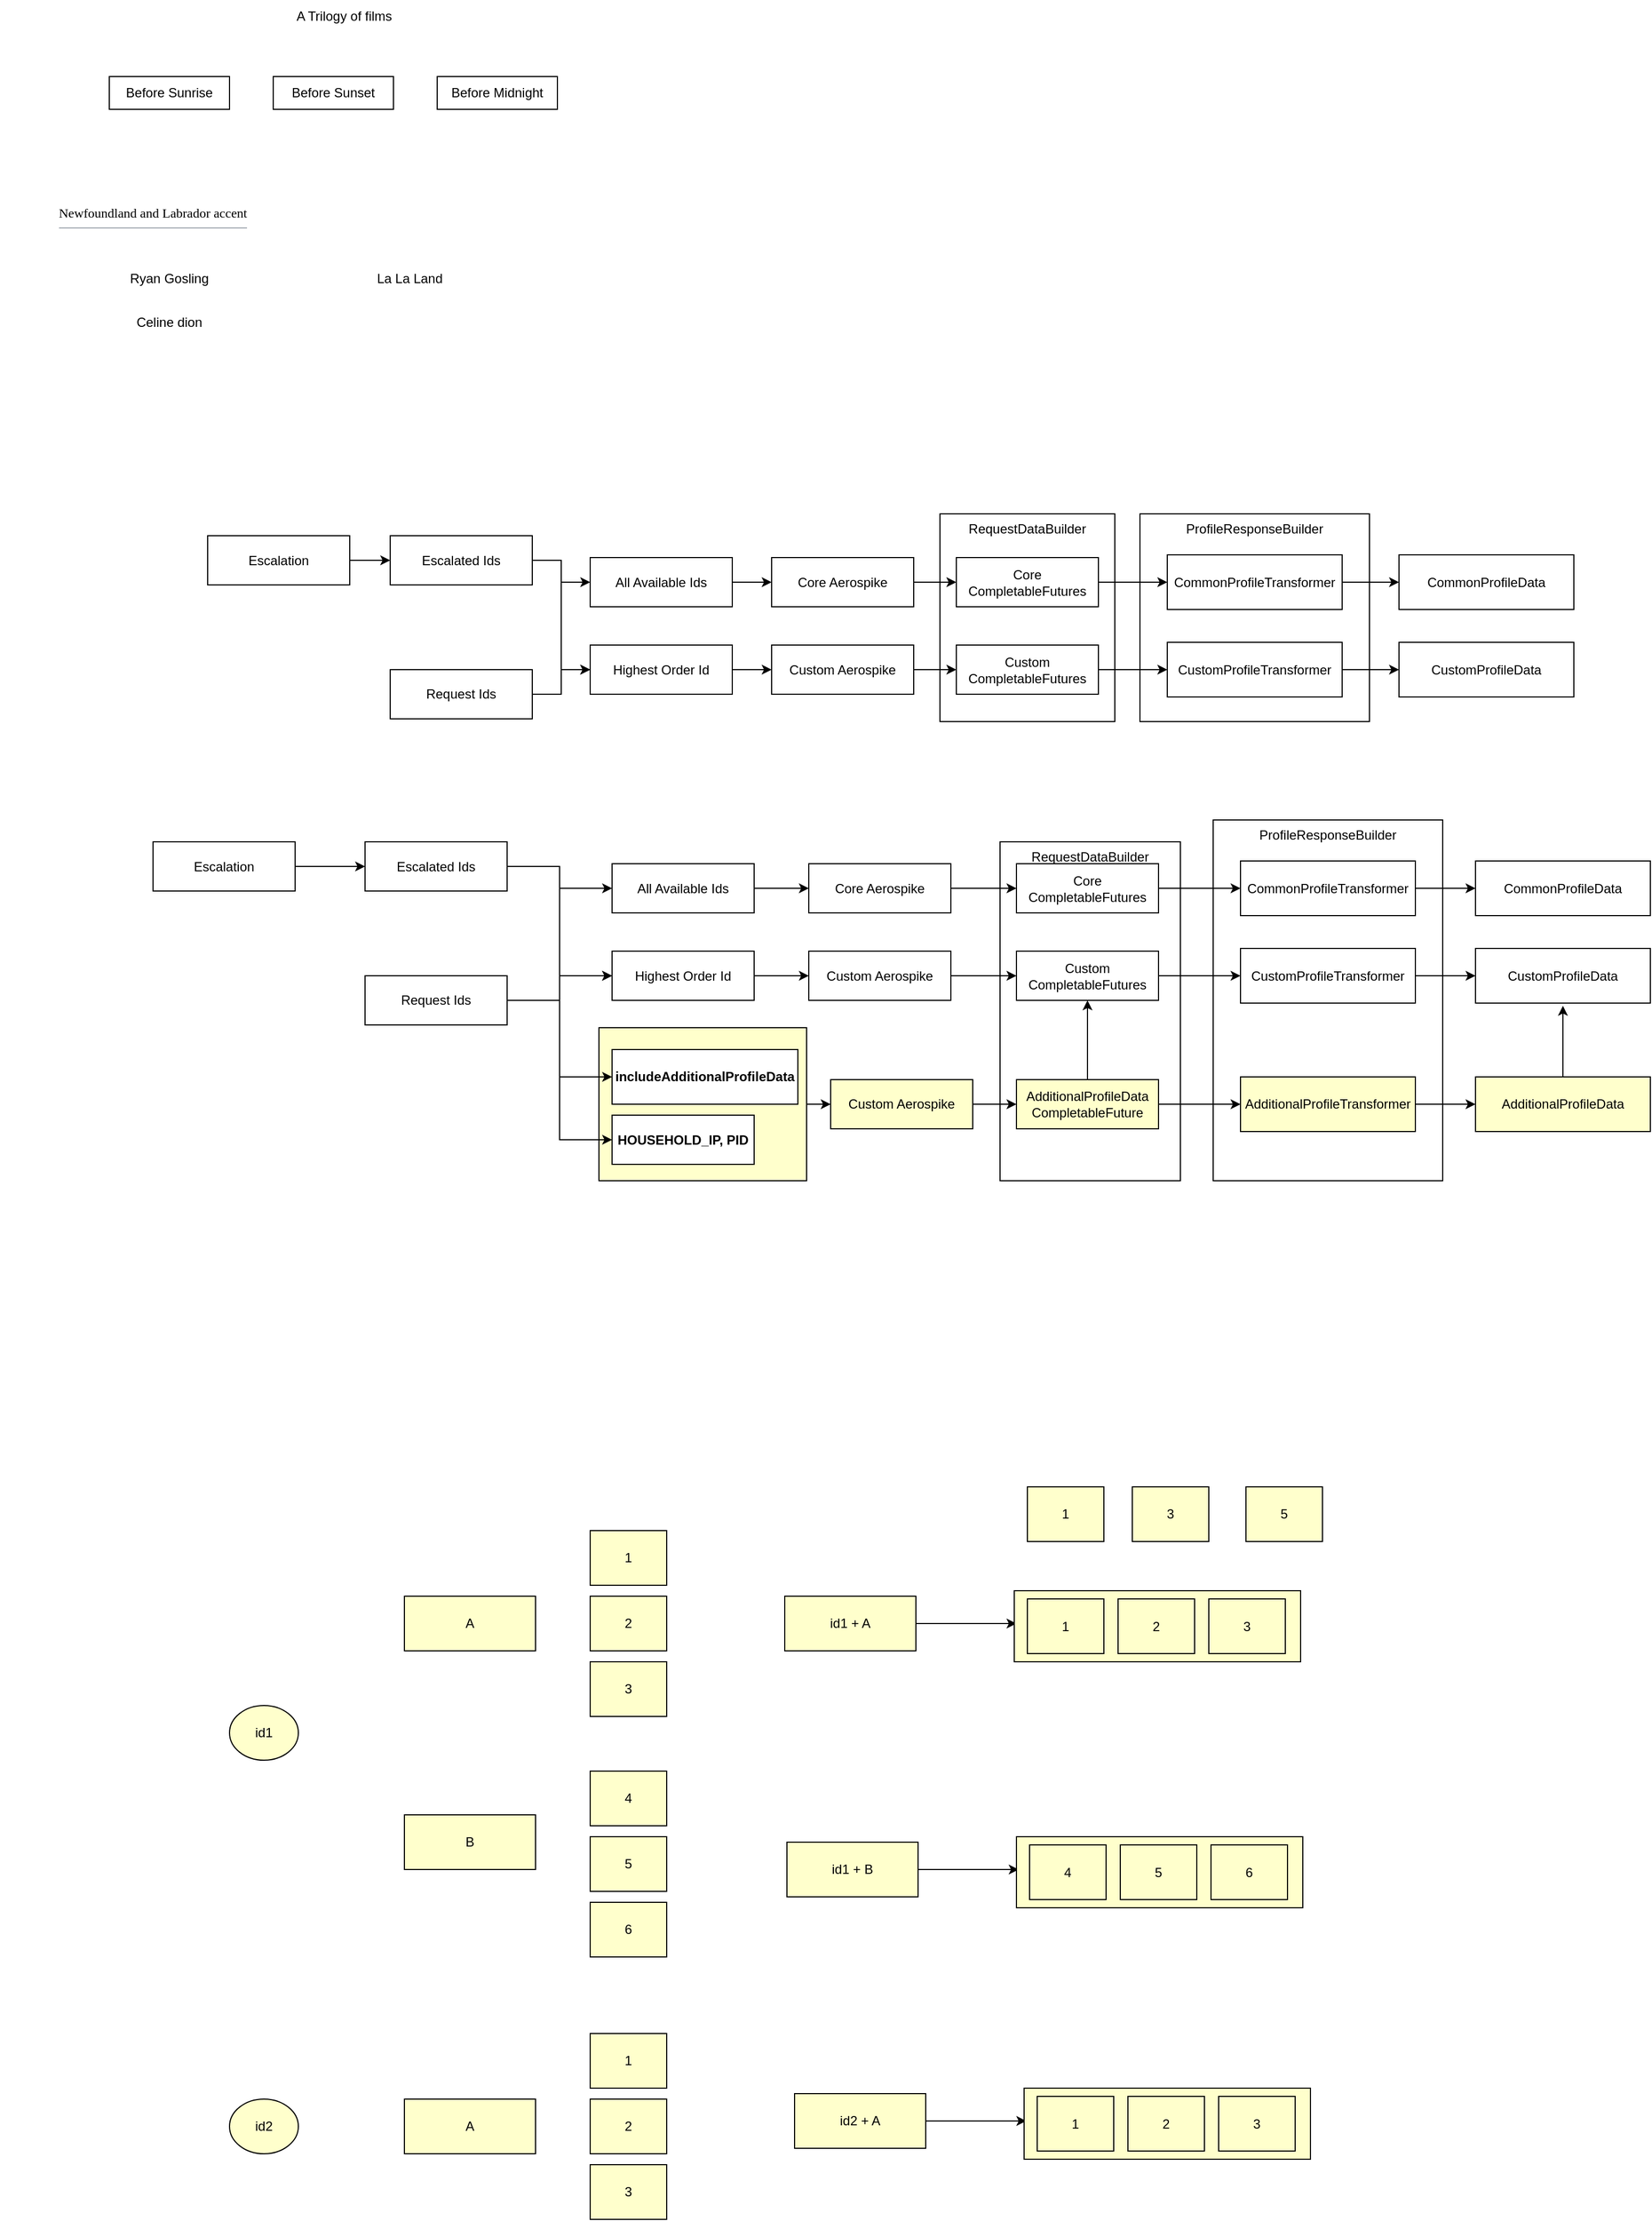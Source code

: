 <mxfile version="20.2.7" type="github">
  <diagram id="B_SzXJe0JUNsXyjz7goi" name="Page-1">
    <mxGraphModel dx="925" dy="489" grid="1" gridSize="10" guides="1" tooltips="1" connect="1" arrows="1" fold="1" page="1" pageScale="1" pageWidth="827" pageHeight="1169" math="0" shadow="0">
      <root>
        <mxCell id="0" />
        <mxCell id="1" parent="0" />
        <mxCell id="b_rr0pJjc8lgBxMN6gYH-127" value="RequestDataBuilder" style="rounded=0;whiteSpace=wrap;html=1;fontSize=12;verticalAlign=top;" vertex="1" parent="1">
          <mxGeometry x="995" y="930" width="165" height="310" as="geometry" />
        </mxCell>
        <mxCell id="b_rr0pJjc8lgBxMN6gYH-126" value="RequestDataBuilder" style="rounded=0;whiteSpace=wrap;html=1;fontSize=12;verticalAlign=top;" vertex="1" parent="1">
          <mxGeometry x="940" y="630" width="160" height="190" as="geometry" />
        </mxCell>
        <mxCell id="b_rr0pJjc8lgBxMN6gYH-71" value="ProfileResponseBuilder" style="rounded=0;whiteSpace=wrap;html=1;fontSize=12;verticalAlign=top;" vertex="1" parent="1">
          <mxGeometry x="1190" y="910" width="210" height="330" as="geometry" />
        </mxCell>
        <mxCell id="b_rr0pJjc8lgBxMN6gYH-60" value="ProfileResponseBuilder" style="rounded=0;whiteSpace=wrap;html=1;fontSize=12;verticalAlign=top;" vertex="1" parent="1">
          <mxGeometry x="1123" y="630" width="210" height="190" as="geometry" />
        </mxCell>
        <mxCell id="b_rr0pJjc8lgBxMN6gYH-129" value="" style="edgeStyle=orthogonalEdgeStyle;rounded=0;orthogonalLoop=1;jettySize=auto;html=1;fontSize=12;fillColor=#FFFFCC;" edge="1" parent="1" source="b_rr0pJjc8lgBxMN6gYH-59" target="b_rr0pJjc8lgBxMN6gYH-50">
          <mxGeometry relative="1" as="geometry" />
        </mxCell>
        <mxCell id="b_rr0pJjc8lgBxMN6gYH-59" value="" style="rounded=0;whiteSpace=wrap;html=1;fontSize=12;fillColor=#FFFFCC;" vertex="1" parent="1">
          <mxGeometry x="628" y="1100" width="190" height="140" as="geometry" />
        </mxCell>
        <mxCell id="b_rr0pJjc8lgBxMN6gYH-1" value="Before Sunrise" style="rounded=0;whiteSpace=wrap;html=1;" vertex="1" parent="1">
          <mxGeometry x="180" y="230" width="110" height="30" as="geometry" />
        </mxCell>
        <mxCell id="b_rr0pJjc8lgBxMN6gYH-2" value="Before Sunset" style="rounded=0;whiteSpace=wrap;html=1;" vertex="1" parent="1">
          <mxGeometry x="330" y="230" width="110" height="30" as="geometry" />
        </mxCell>
        <mxCell id="b_rr0pJjc8lgBxMN6gYH-3" value="Before Midnight" style="rounded=0;whiteSpace=wrap;html=1;" vertex="1" parent="1">
          <mxGeometry x="480" y="230" width="110" height="30" as="geometry" />
        </mxCell>
        <mxCell id="b_rr0pJjc8lgBxMN6gYH-4" value="A Trilogy of films" style="text;html=1;strokeColor=none;fillColor=none;align=center;verticalAlign=middle;whiteSpace=wrap;rounded=0;" vertex="1" parent="1">
          <mxGeometry x="320" y="160" width="150" height="30" as="geometry" />
        </mxCell>
        <mxCell id="b_rr0pJjc8lgBxMN6gYH-5" value="Ryan Gosling" style="text;html=1;strokeColor=none;fillColor=none;align=center;verticalAlign=middle;whiteSpace=wrap;rounded=0;" vertex="1" parent="1">
          <mxGeometry x="160" y="400" width="150" height="30" as="geometry" />
        </mxCell>
        <mxCell id="b_rr0pJjc8lgBxMN6gYH-6" value="La La Land" style="text;html=1;strokeColor=none;fillColor=none;align=center;verticalAlign=middle;whiteSpace=wrap;rounded=0;" vertex="1" parent="1">
          <mxGeometry x="380" y="400" width="150" height="30" as="geometry" />
        </mxCell>
        <mxCell id="b_rr0pJjc8lgBxMN6gYH-7" value="Celine dion" style="text;html=1;strokeColor=none;fillColor=none;align=center;verticalAlign=middle;whiteSpace=wrap;rounded=0;" vertex="1" parent="1">
          <mxGeometry x="160" y="440" width="150" height="30" as="geometry" />
        </mxCell>
        <mxCell id="b_rr0pJjc8lgBxMN6gYH-9" value="&lt;h1 style=&quot;color: rgb(0, 0, 0); margin: 0px 0px 0.25em; padding: 0px; overflow: visible; border-bottom: 1px solid rgb(162, 169, 177); font-weight: normal; font-family: &amp;quot;Linux Libertine&amp;quot;, Georgia, Times, serif; line-height: 1.3; font-style: normal; font-variant-ligatures: normal; font-variant-caps: normal; letter-spacing: normal; orphans: 2; text-align: start; text-indent: 0px; text-transform: none; widows: 2; word-spacing: 0px; -webkit-text-stroke-width: 0px; text-decoration-thickness: initial; text-decoration-style: initial; text-decoration-color: initial;&quot; class=&quot;firstHeading mw-first-heading&quot; id=&quot;firstHeading&quot;&gt;&lt;span style=&quot;&quot; class=&quot;mw-page-title-main&quot;&gt;&lt;font style=&quot;font-size: 12px;&quot;&gt;Newfoundland and Labrador accent&lt;/font&gt;&lt;/span&gt;&lt;/h1&gt;" style="text;html=1;strokeColor=none;fillColor=none;align=center;verticalAlign=middle;whiteSpace=wrap;rounded=0;" vertex="1" parent="1">
          <mxGeometry x="80" y="340" width="280" height="30" as="geometry" />
        </mxCell>
        <mxCell id="b_rr0pJjc8lgBxMN6gYH-46" value="" style="edgeStyle=orthogonalEdgeStyle;rounded=0;orthogonalLoop=1;jettySize=auto;html=1;fontSize=12;" edge="1" parent="1" source="b_rr0pJjc8lgBxMN6gYH-11" target="b_rr0pJjc8lgBxMN6gYH-44">
          <mxGeometry relative="1" as="geometry" />
        </mxCell>
        <mxCell id="b_rr0pJjc8lgBxMN6gYH-11" value="Core Aerospike" style="rounded=0;whiteSpace=wrap;html=1;fontSize=12;" vertex="1" parent="1">
          <mxGeometry x="786" y="670" width="130" height="45" as="geometry" />
        </mxCell>
        <mxCell id="b_rr0pJjc8lgBxMN6gYH-47" value="" style="edgeStyle=orthogonalEdgeStyle;rounded=0;orthogonalLoop=1;jettySize=auto;html=1;fontSize=12;" edge="1" parent="1" source="b_rr0pJjc8lgBxMN6gYH-12" target="b_rr0pJjc8lgBxMN6gYH-45">
          <mxGeometry relative="1" as="geometry" />
        </mxCell>
        <mxCell id="b_rr0pJjc8lgBxMN6gYH-12" value="Custom Aerospike" style="rounded=0;whiteSpace=wrap;html=1;fontSize=12;" vertex="1" parent="1">
          <mxGeometry x="786" y="750" width="130" height="45" as="geometry" />
        </mxCell>
        <mxCell id="b_rr0pJjc8lgBxMN6gYH-16" value="" style="edgeStyle=orthogonalEdgeStyle;rounded=0;orthogonalLoop=1;jettySize=auto;html=1;fontSize=12;" edge="1" parent="1" source="b_rr0pJjc8lgBxMN6gYH-13" target="b_rr0pJjc8lgBxMN6gYH-14">
          <mxGeometry relative="1" as="geometry" />
        </mxCell>
        <mxCell id="b_rr0pJjc8lgBxMN6gYH-13" value="Escalation" style="rounded=0;whiteSpace=wrap;html=1;fontSize=12;" vertex="1" parent="1">
          <mxGeometry x="270" y="650" width="130" height="45" as="geometry" />
        </mxCell>
        <mxCell id="b_rr0pJjc8lgBxMN6gYH-20" style="edgeStyle=orthogonalEdgeStyle;rounded=0;orthogonalLoop=1;jettySize=auto;html=1;entryX=0;entryY=0.5;entryDx=0;entryDy=0;fontSize=12;" edge="1" parent="1" source="b_rr0pJjc8lgBxMN6gYH-14" target="b_rr0pJjc8lgBxMN6gYH-18">
          <mxGeometry relative="1" as="geometry" />
        </mxCell>
        <mxCell id="b_rr0pJjc8lgBxMN6gYH-25" style="edgeStyle=orthogonalEdgeStyle;rounded=0;orthogonalLoop=1;jettySize=auto;html=1;entryX=0;entryY=0.5;entryDx=0;entryDy=0;fontSize=12;" edge="1" parent="1" source="b_rr0pJjc8lgBxMN6gYH-14" target="b_rr0pJjc8lgBxMN6gYH-22">
          <mxGeometry relative="1" as="geometry" />
        </mxCell>
        <mxCell id="b_rr0pJjc8lgBxMN6gYH-14" value="Escalated Ids" style="rounded=0;whiteSpace=wrap;html=1;fontSize=12;" vertex="1" parent="1">
          <mxGeometry x="437" y="650" width="130" height="45" as="geometry" />
        </mxCell>
        <mxCell id="b_rr0pJjc8lgBxMN6gYH-26" style="edgeStyle=orthogonalEdgeStyle;rounded=0;orthogonalLoop=1;jettySize=auto;html=1;entryX=0;entryY=0.5;entryDx=0;entryDy=0;fontSize=12;" edge="1" parent="1" source="b_rr0pJjc8lgBxMN6gYH-15" target="b_rr0pJjc8lgBxMN6gYH-22">
          <mxGeometry relative="1" as="geometry" />
        </mxCell>
        <mxCell id="b_rr0pJjc8lgBxMN6gYH-15" value="Request Ids" style="rounded=0;whiteSpace=wrap;html=1;fontSize=12;" vertex="1" parent="1">
          <mxGeometry x="437" y="772.5" width="130" height="45" as="geometry" />
        </mxCell>
        <mxCell id="b_rr0pJjc8lgBxMN6gYH-19" value="" style="edgeStyle=orthogonalEdgeStyle;rounded=0;orthogonalLoop=1;jettySize=auto;html=1;fontSize=12;" edge="1" parent="1" source="b_rr0pJjc8lgBxMN6gYH-18" target="b_rr0pJjc8lgBxMN6gYH-11">
          <mxGeometry relative="1" as="geometry" />
        </mxCell>
        <mxCell id="b_rr0pJjc8lgBxMN6gYH-18" value="All Available Ids" style="rounded=0;whiteSpace=wrap;html=1;fontSize=12;" vertex="1" parent="1">
          <mxGeometry x="620" y="670" width="130" height="45" as="geometry" />
        </mxCell>
        <mxCell id="b_rr0pJjc8lgBxMN6gYH-23" value="" style="edgeStyle=orthogonalEdgeStyle;rounded=0;orthogonalLoop=1;jettySize=auto;html=1;fontSize=12;" edge="1" parent="1" source="b_rr0pJjc8lgBxMN6gYH-22" target="b_rr0pJjc8lgBxMN6gYH-12">
          <mxGeometry relative="1" as="geometry" />
        </mxCell>
        <mxCell id="b_rr0pJjc8lgBxMN6gYH-22" value="Highest Order Id" style="rounded=0;whiteSpace=wrap;html=1;fontSize=12;" vertex="1" parent="1">
          <mxGeometry x="620" y="750" width="130" height="45" as="geometry" />
        </mxCell>
        <mxCell id="b_rr0pJjc8lgBxMN6gYH-42" value="" style="edgeStyle=orthogonalEdgeStyle;rounded=0;orthogonalLoop=1;jettySize=auto;html=1;fontSize=12;" edge="1" parent="1" source="b_rr0pJjc8lgBxMN6gYH-27" target="b_rr0pJjc8lgBxMN6gYH-40">
          <mxGeometry relative="1" as="geometry" />
        </mxCell>
        <mxCell id="b_rr0pJjc8lgBxMN6gYH-27" value="Core Aerospike" style="rounded=0;whiteSpace=wrap;html=1;fontSize=12;" vertex="1" parent="1">
          <mxGeometry x="820" y="950" width="130" height="45" as="geometry" />
        </mxCell>
        <mxCell id="b_rr0pJjc8lgBxMN6gYH-43" value="" style="edgeStyle=orthogonalEdgeStyle;rounded=0;orthogonalLoop=1;jettySize=auto;html=1;fontSize=12;" edge="1" parent="1" source="b_rr0pJjc8lgBxMN6gYH-28" target="b_rr0pJjc8lgBxMN6gYH-41">
          <mxGeometry relative="1" as="geometry" />
        </mxCell>
        <mxCell id="b_rr0pJjc8lgBxMN6gYH-28" value="Custom Aerospike" style="rounded=0;whiteSpace=wrap;html=1;fontSize=12;" vertex="1" parent="1">
          <mxGeometry x="820" y="1030" width="130" height="45" as="geometry" />
        </mxCell>
        <mxCell id="b_rr0pJjc8lgBxMN6gYH-29" value="" style="edgeStyle=orthogonalEdgeStyle;rounded=0;orthogonalLoop=1;jettySize=auto;html=1;fontSize=12;" edge="1" parent="1" source="b_rr0pJjc8lgBxMN6gYH-30" target="b_rr0pJjc8lgBxMN6gYH-33">
          <mxGeometry relative="1" as="geometry" />
        </mxCell>
        <mxCell id="b_rr0pJjc8lgBxMN6gYH-30" value="Escalation" style="rounded=0;whiteSpace=wrap;html=1;fontSize=12;" vertex="1" parent="1">
          <mxGeometry x="220" y="930" width="130" height="45" as="geometry" />
        </mxCell>
        <mxCell id="b_rr0pJjc8lgBxMN6gYH-31" style="edgeStyle=orthogonalEdgeStyle;rounded=0;orthogonalLoop=1;jettySize=auto;html=1;entryX=0;entryY=0.5;entryDx=0;entryDy=0;fontSize=12;" edge="1" parent="1" source="b_rr0pJjc8lgBxMN6gYH-33" target="b_rr0pJjc8lgBxMN6gYH-37">
          <mxGeometry relative="1" as="geometry" />
        </mxCell>
        <mxCell id="b_rr0pJjc8lgBxMN6gYH-32" style="edgeStyle=orthogonalEdgeStyle;rounded=0;orthogonalLoop=1;jettySize=auto;html=1;entryX=0;entryY=0.5;entryDx=0;entryDy=0;fontSize=12;" edge="1" parent="1" source="b_rr0pJjc8lgBxMN6gYH-33" target="b_rr0pJjc8lgBxMN6gYH-39">
          <mxGeometry relative="1" as="geometry" />
        </mxCell>
        <mxCell id="b_rr0pJjc8lgBxMN6gYH-33" value="Escalated Ids" style="rounded=0;whiteSpace=wrap;html=1;fontSize=12;" vertex="1" parent="1">
          <mxGeometry x="414" y="930" width="130" height="45" as="geometry" />
        </mxCell>
        <mxCell id="b_rr0pJjc8lgBxMN6gYH-34" style="edgeStyle=orthogonalEdgeStyle;rounded=0;orthogonalLoop=1;jettySize=auto;html=1;entryX=0;entryY=0.5;entryDx=0;entryDy=0;fontSize=12;" edge="1" parent="1" source="b_rr0pJjc8lgBxMN6gYH-35" target="b_rr0pJjc8lgBxMN6gYH-39">
          <mxGeometry relative="1" as="geometry" />
        </mxCell>
        <mxCell id="b_rr0pJjc8lgBxMN6gYH-49" style="edgeStyle=orthogonalEdgeStyle;rounded=0;orthogonalLoop=1;jettySize=auto;html=1;entryX=0;entryY=0.5;entryDx=0;entryDy=0;fontSize=12;" edge="1" parent="1" source="b_rr0pJjc8lgBxMN6gYH-35" target="b_rr0pJjc8lgBxMN6gYH-48">
          <mxGeometry relative="1" as="geometry" />
        </mxCell>
        <mxCell id="b_rr0pJjc8lgBxMN6gYH-58" style="edgeStyle=orthogonalEdgeStyle;rounded=0;orthogonalLoop=1;jettySize=auto;html=1;entryX=0;entryY=0.5;entryDx=0;entryDy=0;fontSize=12;" edge="1" parent="1" source="b_rr0pJjc8lgBxMN6gYH-35" target="b_rr0pJjc8lgBxMN6gYH-57">
          <mxGeometry relative="1" as="geometry" />
        </mxCell>
        <mxCell id="b_rr0pJjc8lgBxMN6gYH-35" value="Request Ids" style="rounded=0;whiteSpace=wrap;html=1;fontSize=12;" vertex="1" parent="1">
          <mxGeometry x="414" y="1052.5" width="130" height="45" as="geometry" />
        </mxCell>
        <mxCell id="b_rr0pJjc8lgBxMN6gYH-36" value="" style="edgeStyle=orthogonalEdgeStyle;rounded=0;orthogonalLoop=1;jettySize=auto;html=1;fontSize=12;" edge="1" parent="1" source="b_rr0pJjc8lgBxMN6gYH-37" target="b_rr0pJjc8lgBxMN6gYH-27">
          <mxGeometry relative="1" as="geometry" />
        </mxCell>
        <mxCell id="b_rr0pJjc8lgBxMN6gYH-37" value="All Available Ids" style="rounded=0;whiteSpace=wrap;html=1;fontSize=12;" vertex="1" parent="1">
          <mxGeometry x="640" y="950" width="130" height="45" as="geometry" />
        </mxCell>
        <mxCell id="b_rr0pJjc8lgBxMN6gYH-38" value="" style="edgeStyle=orthogonalEdgeStyle;rounded=0;orthogonalLoop=1;jettySize=auto;html=1;fontSize=12;" edge="1" parent="1" source="b_rr0pJjc8lgBxMN6gYH-39" target="b_rr0pJjc8lgBxMN6gYH-28">
          <mxGeometry relative="1" as="geometry" />
        </mxCell>
        <mxCell id="b_rr0pJjc8lgBxMN6gYH-39" value="Highest Order Id" style="rounded=0;whiteSpace=wrap;html=1;fontSize=12;" vertex="1" parent="1">
          <mxGeometry x="640" y="1030" width="130" height="45" as="geometry" />
        </mxCell>
        <mxCell id="b_rr0pJjc8lgBxMN6gYH-76" value="" style="edgeStyle=orthogonalEdgeStyle;rounded=0;orthogonalLoop=1;jettySize=auto;html=1;fontSize=12;" edge="1" parent="1" source="b_rr0pJjc8lgBxMN6gYH-40" target="b_rr0pJjc8lgBxMN6gYH-72">
          <mxGeometry relative="1" as="geometry" />
        </mxCell>
        <mxCell id="b_rr0pJjc8lgBxMN6gYH-40" value="Core CompletableFutures" style="rounded=0;whiteSpace=wrap;html=1;fontSize=12;" vertex="1" parent="1">
          <mxGeometry x="1010" y="950" width="130" height="45" as="geometry" />
        </mxCell>
        <mxCell id="b_rr0pJjc8lgBxMN6gYH-77" value="" style="edgeStyle=orthogonalEdgeStyle;rounded=0;orthogonalLoop=1;jettySize=auto;html=1;fontSize=12;" edge="1" parent="1" source="b_rr0pJjc8lgBxMN6gYH-41" target="b_rr0pJjc8lgBxMN6gYH-73">
          <mxGeometry relative="1" as="geometry" />
        </mxCell>
        <mxCell id="b_rr0pJjc8lgBxMN6gYH-41" value="Custom CompletableFutures" style="rounded=0;whiteSpace=wrap;html=1;fontSize=12;" vertex="1" parent="1">
          <mxGeometry x="1010" y="1030" width="130" height="45" as="geometry" />
        </mxCell>
        <mxCell id="b_rr0pJjc8lgBxMN6gYH-65" style="edgeStyle=orthogonalEdgeStyle;rounded=0;orthogonalLoop=1;jettySize=auto;html=1;entryX=0;entryY=0.5;entryDx=0;entryDy=0;fontSize=12;" edge="1" parent="1" source="b_rr0pJjc8lgBxMN6gYH-44" target="b_rr0pJjc8lgBxMN6gYH-62">
          <mxGeometry relative="1" as="geometry" />
        </mxCell>
        <mxCell id="b_rr0pJjc8lgBxMN6gYH-44" value="Core CompletableFutures" style="rounded=0;whiteSpace=wrap;html=1;fontSize=12;" vertex="1" parent="1">
          <mxGeometry x="955" y="670" width="130" height="45" as="geometry" />
        </mxCell>
        <mxCell id="b_rr0pJjc8lgBxMN6gYH-66" style="edgeStyle=orthogonalEdgeStyle;rounded=0;orthogonalLoop=1;jettySize=auto;html=1;entryX=0;entryY=0.5;entryDx=0;entryDy=0;fontSize=12;" edge="1" parent="1" source="b_rr0pJjc8lgBxMN6gYH-45" target="b_rr0pJjc8lgBxMN6gYH-63">
          <mxGeometry relative="1" as="geometry" />
        </mxCell>
        <mxCell id="b_rr0pJjc8lgBxMN6gYH-45" value="Custom CompletableFutures" style="rounded=0;whiteSpace=wrap;html=1;fontSize=12;" vertex="1" parent="1">
          <mxGeometry x="955" y="750" width="130" height="45" as="geometry" />
        </mxCell>
        <mxCell id="b_rr0pJjc8lgBxMN6gYH-48" value="HOUSEHOLD_IP, PID" style="rounded=0;whiteSpace=wrap;html=1;fontSize=12;fontStyle=1" vertex="1" parent="1">
          <mxGeometry x="640" y="1180" width="130" height="45" as="geometry" />
        </mxCell>
        <mxCell id="b_rr0pJjc8lgBxMN6gYH-53" value="" style="edgeStyle=orthogonalEdgeStyle;rounded=0;orthogonalLoop=1;jettySize=auto;html=1;fontSize=12;fillColor=#FFFFCC;" edge="1" parent="1" source="b_rr0pJjc8lgBxMN6gYH-50" target="b_rr0pJjc8lgBxMN6gYH-52">
          <mxGeometry relative="1" as="geometry" />
        </mxCell>
        <mxCell id="b_rr0pJjc8lgBxMN6gYH-50" value="Custom Aerospike" style="rounded=0;whiteSpace=wrap;html=1;fontSize=12;fillColor=#FFFFCC;" vertex="1" parent="1">
          <mxGeometry x="840" y="1147.5" width="130" height="45" as="geometry" />
        </mxCell>
        <mxCell id="b_rr0pJjc8lgBxMN6gYH-54" value="" style="edgeStyle=orthogonalEdgeStyle;rounded=0;orthogonalLoop=1;jettySize=auto;html=1;fontSize=12;" edge="1" parent="1" source="b_rr0pJjc8lgBxMN6gYH-52" target="b_rr0pJjc8lgBxMN6gYH-41">
          <mxGeometry relative="1" as="geometry" />
        </mxCell>
        <mxCell id="b_rr0pJjc8lgBxMN6gYH-130" value="" style="edgeStyle=orthogonalEdgeStyle;rounded=0;orthogonalLoop=1;jettySize=auto;html=1;fontSize=12;fillColor=#FFFFCC;" edge="1" parent="1" source="b_rr0pJjc8lgBxMN6gYH-52" target="b_rr0pJjc8lgBxMN6gYH-74">
          <mxGeometry relative="1" as="geometry" />
        </mxCell>
        <mxCell id="b_rr0pJjc8lgBxMN6gYH-52" value="AdditionalProfileData CompletableFuture" style="rounded=0;whiteSpace=wrap;html=1;fontSize=12;fillColor=#FFFFCC;" vertex="1" parent="1">
          <mxGeometry x="1010" y="1147.5" width="130" height="45" as="geometry" />
        </mxCell>
        <mxCell id="b_rr0pJjc8lgBxMN6gYH-57" value="includeAdditionalProfileData" style="rounded=0;whiteSpace=wrap;html=1;fontSize=12;fillColor=#FFFFFF;fontStyle=1" vertex="1" parent="1">
          <mxGeometry x="640" y="1120" width="170" height="50" as="geometry" />
        </mxCell>
        <mxCell id="b_rr0pJjc8lgBxMN6gYH-70" value="" style="edgeStyle=orthogonalEdgeStyle;rounded=0;orthogonalLoop=1;jettySize=auto;html=1;fontSize=12;" edge="1" parent="1" source="b_rr0pJjc8lgBxMN6gYH-62" target="b_rr0pJjc8lgBxMN6gYH-69">
          <mxGeometry relative="1" as="geometry" />
        </mxCell>
        <mxCell id="b_rr0pJjc8lgBxMN6gYH-62" value="CommonProfileTransformer" style="rounded=0;whiteSpace=wrap;html=1;fontSize=12;" vertex="1" parent="1">
          <mxGeometry x="1148" y="667.5" width="160" height="50" as="geometry" />
        </mxCell>
        <mxCell id="b_rr0pJjc8lgBxMN6gYH-68" value="" style="edgeStyle=orthogonalEdgeStyle;rounded=0;orthogonalLoop=1;jettySize=auto;html=1;fontSize=12;" edge="1" parent="1" source="b_rr0pJjc8lgBxMN6gYH-63" target="b_rr0pJjc8lgBxMN6gYH-67">
          <mxGeometry relative="1" as="geometry" />
        </mxCell>
        <mxCell id="b_rr0pJjc8lgBxMN6gYH-63" value="CustomProfileTransformer" style="rounded=0;whiteSpace=wrap;html=1;fontSize=12;" vertex="1" parent="1">
          <mxGeometry x="1148" y="747.5" width="160" height="50" as="geometry" />
        </mxCell>
        <mxCell id="b_rr0pJjc8lgBxMN6gYH-67" value="CustomProfileData" style="rounded=0;whiteSpace=wrap;html=1;fontSize=12;" vertex="1" parent="1">
          <mxGeometry x="1360" y="747.5" width="160" height="50" as="geometry" />
        </mxCell>
        <mxCell id="b_rr0pJjc8lgBxMN6gYH-69" value="CommonProfileData" style="rounded=0;whiteSpace=wrap;html=1;fontSize=12;" vertex="1" parent="1">
          <mxGeometry x="1360" y="667.5" width="160" height="50" as="geometry" />
        </mxCell>
        <mxCell id="b_rr0pJjc8lgBxMN6gYH-82" style="edgeStyle=orthogonalEdgeStyle;rounded=0;orthogonalLoop=1;jettySize=auto;html=1;fontSize=12;" edge="1" parent="1" source="b_rr0pJjc8lgBxMN6gYH-72" target="b_rr0pJjc8lgBxMN6gYH-81">
          <mxGeometry relative="1" as="geometry" />
        </mxCell>
        <mxCell id="b_rr0pJjc8lgBxMN6gYH-72" value="CommonProfileTransformer" style="rounded=0;whiteSpace=wrap;html=1;fontSize=12;" vertex="1" parent="1">
          <mxGeometry x="1215" y="947.5" width="160" height="50" as="geometry" />
        </mxCell>
        <mxCell id="b_rr0pJjc8lgBxMN6gYH-83" style="edgeStyle=orthogonalEdgeStyle;rounded=0;orthogonalLoop=1;jettySize=auto;html=1;entryX=0;entryY=0.5;entryDx=0;entryDy=0;fontSize=12;" edge="1" parent="1" source="b_rr0pJjc8lgBxMN6gYH-73" target="b_rr0pJjc8lgBxMN6gYH-80">
          <mxGeometry relative="1" as="geometry" />
        </mxCell>
        <mxCell id="b_rr0pJjc8lgBxMN6gYH-73" value="CustomProfileTransformer" style="rounded=0;whiteSpace=wrap;html=1;fontSize=12;" vertex="1" parent="1">
          <mxGeometry x="1215" y="1027.5" width="160" height="50" as="geometry" />
        </mxCell>
        <mxCell id="b_rr0pJjc8lgBxMN6gYH-85" style="edgeStyle=orthogonalEdgeStyle;rounded=0;orthogonalLoop=1;jettySize=auto;html=1;fontSize=12;fillColor=#FFFFCC;" edge="1" parent="1" source="b_rr0pJjc8lgBxMN6gYH-74" target="b_rr0pJjc8lgBxMN6gYH-84">
          <mxGeometry relative="1" as="geometry" />
        </mxCell>
        <mxCell id="b_rr0pJjc8lgBxMN6gYH-74" value="AdditionalProfileTransformer" style="rounded=0;whiteSpace=wrap;html=1;fontSize=12;fillColor=#FFFFCC;" vertex="1" parent="1">
          <mxGeometry x="1215" y="1145" width="160" height="50" as="geometry" />
        </mxCell>
        <mxCell id="b_rr0pJjc8lgBxMN6gYH-80" value="CustomProfileData" style="rounded=0;whiteSpace=wrap;html=1;fontSize=12;" vertex="1" parent="1">
          <mxGeometry x="1430" y="1027.5" width="160" height="50" as="geometry" />
        </mxCell>
        <mxCell id="b_rr0pJjc8lgBxMN6gYH-81" value="CommonProfileData" style="rounded=0;whiteSpace=wrap;html=1;fontSize=12;" vertex="1" parent="1">
          <mxGeometry x="1430" y="947.5" width="160" height="50" as="geometry" />
        </mxCell>
        <mxCell id="b_rr0pJjc8lgBxMN6gYH-131" style="edgeStyle=orthogonalEdgeStyle;rounded=0;orthogonalLoop=1;jettySize=auto;html=1;fontSize=12;fillColor=#FFFFCC;" edge="1" parent="1" source="b_rr0pJjc8lgBxMN6gYH-84">
          <mxGeometry relative="1" as="geometry">
            <mxPoint x="1510" y="1080.0" as="targetPoint" />
          </mxGeometry>
        </mxCell>
        <mxCell id="b_rr0pJjc8lgBxMN6gYH-84" value="AdditionalProfileData" style="rounded=0;whiteSpace=wrap;html=1;fontSize=12;fillColor=#FFFFCC;" vertex="1" parent="1">
          <mxGeometry x="1430" y="1145" width="160" height="50" as="geometry" />
        </mxCell>
        <mxCell id="b_rr0pJjc8lgBxMN6gYH-88" value="id1" style="ellipse;whiteSpace=wrap;html=1;fontSize=12;fillColor=#FFFFCC;" vertex="1" parent="1">
          <mxGeometry x="290" y="1720" width="63" height="50" as="geometry" />
        </mxCell>
        <mxCell id="b_rr0pJjc8lgBxMN6gYH-89" value="A" style="rounded=0;whiteSpace=wrap;html=1;fontSize=12;fillColor=#FFFFCC;" vertex="1" parent="1">
          <mxGeometry x="450" y="1620" width="120" height="50" as="geometry" />
        </mxCell>
        <mxCell id="b_rr0pJjc8lgBxMN6gYH-90" value="B" style="rounded=0;whiteSpace=wrap;html=1;fontSize=12;fillColor=#FFFFCC;" vertex="1" parent="1">
          <mxGeometry x="450" y="1820" width="120" height="50" as="geometry" />
        </mxCell>
        <mxCell id="b_rr0pJjc8lgBxMN6gYH-91" value="1" style="rounded=0;whiteSpace=wrap;html=1;fontSize=12;fillColor=#FFFFCC;" vertex="1" parent="1">
          <mxGeometry x="620" y="1560" width="70" height="50" as="geometry" />
        </mxCell>
        <mxCell id="b_rr0pJjc8lgBxMN6gYH-92" value="2" style="rounded=0;whiteSpace=wrap;html=1;fontSize=12;fillColor=#FFFFCC;" vertex="1" parent="1">
          <mxGeometry x="620" y="1620" width="70" height="50" as="geometry" />
        </mxCell>
        <mxCell id="b_rr0pJjc8lgBxMN6gYH-93" value="3" style="rounded=0;whiteSpace=wrap;html=1;fontSize=12;fillColor=#FFFFCC;" vertex="1" parent="1">
          <mxGeometry x="620" y="1680" width="70" height="50" as="geometry" />
        </mxCell>
        <mxCell id="b_rr0pJjc8lgBxMN6gYH-94" value="4" style="rounded=0;whiteSpace=wrap;html=1;fontSize=12;fillColor=#FFFFCC;" vertex="1" parent="1">
          <mxGeometry x="620" y="1780" width="70" height="50" as="geometry" />
        </mxCell>
        <mxCell id="b_rr0pJjc8lgBxMN6gYH-95" value="5" style="rounded=0;whiteSpace=wrap;html=1;fontSize=12;fillColor=#FFFFCC;" vertex="1" parent="1">
          <mxGeometry x="620" y="1840" width="70" height="50" as="geometry" />
        </mxCell>
        <mxCell id="b_rr0pJjc8lgBxMN6gYH-96" value="6" style="rounded=0;whiteSpace=wrap;html=1;fontSize=12;fillColor=#FFFFCC;" vertex="1" parent="1">
          <mxGeometry x="620" y="1900" width="70" height="50" as="geometry" />
        </mxCell>
        <mxCell id="b_rr0pJjc8lgBxMN6gYH-100" style="edgeStyle=orthogonalEdgeStyle;rounded=0;orthogonalLoop=1;jettySize=auto;html=1;fontSize=12;fillColor=#FFFFCC;" edge="1" parent="1" source="b_rr0pJjc8lgBxMN6gYH-98">
          <mxGeometry relative="1" as="geometry">
            <mxPoint x="1010" y="1645" as="targetPoint" />
          </mxGeometry>
        </mxCell>
        <mxCell id="b_rr0pJjc8lgBxMN6gYH-98" value="id1 + A" style="rounded=0;whiteSpace=wrap;html=1;fontSize=12;fillColor=#FFFFCC;" vertex="1" parent="1">
          <mxGeometry x="798" y="1620" width="120" height="50" as="geometry" />
        </mxCell>
        <mxCell id="b_rr0pJjc8lgBxMN6gYH-101" value="" style="rounded=0;whiteSpace=wrap;html=1;fontSize=12;fillColor=#FFFFCC;" vertex="1" parent="1">
          <mxGeometry x="1008" y="1615" width="262" height="65" as="geometry" />
        </mxCell>
        <mxCell id="b_rr0pJjc8lgBxMN6gYH-102" value="1" style="rounded=0;whiteSpace=wrap;html=1;fontSize=12;fillColor=#FFFFCC;" vertex="1" parent="1">
          <mxGeometry x="1020" y="1622.5" width="70" height="50" as="geometry" />
        </mxCell>
        <mxCell id="b_rr0pJjc8lgBxMN6gYH-103" value="2" style="rounded=0;whiteSpace=wrap;html=1;fontSize=12;fillColor=#FFFFCC;" vertex="1" parent="1">
          <mxGeometry x="1103" y="1622.5" width="70" height="50" as="geometry" />
        </mxCell>
        <mxCell id="b_rr0pJjc8lgBxMN6gYH-104" value="3" style="rounded=0;whiteSpace=wrap;html=1;fontSize=12;fillColor=#FFFFCC;" vertex="1" parent="1">
          <mxGeometry x="1186" y="1622.5" width="70" height="50" as="geometry" />
        </mxCell>
        <mxCell id="b_rr0pJjc8lgBxMN6gYH-105" style="edgeStyle=orthogonalEdgeStyle;rounded=0;orthogonalLoop=1;jettySize=auto;html=1;fontSize=12;fillColor=#FFFFCC;" edge="1" parent="1" source="b_rr0pJjc8lgBxMN6gYH-106">
          <mxGeometry relative="1" as="geometry">
            <mxPoint x="1012" y="1870" as="targetPoint" />
          </mxGeometry>
        </mxCell>
        <mxCell id="b_rr0pJjc8lgBxMN6gYH-106" value="id1 + B" style="rounded=0;whiteSpace=wrap;html=1;fontSize=12;fillColor=#FFFFCC;" vertex="1" parent="1">
          <mxGeometry x="800" y="1845" width="120" height="50" as="geometry" />
        </mxCell>
        <mxCell id="b_rr0pJjc8lgBxMN6gYH-107" value="" style="rounded=0;whiteSpace=wrap;html=1;fontSize=12;fillColor=#FFFFCC;" vertex="1" parent="1">
          <mxGeometry x="1010" y="1840" width="262" height="65" as="geometry" />
        </mxCell>
        <mxCell id="b_rr0pJjc8lgBxMN6gYH-108" value="4" style="rounded=0;whiteSpace=wrap;html=1;fontSize=12;fillColor=#FFFFCC;" vertex="1" parent="1">
          <mxGeometry x="1022" y="1847.5" width="70" height="50" as="geometry" />
        </mxCell>
        <mxCell id="b_rr0pJjc8lgBxMN6gYH-109" value="5" style="rounded=0;whiteSpace=wrap;html=1;fontSize=12;fillColor=#FFFFCC;" vertex="1" parent="1">
          <mxGeometry x="1105" y="1847.5" width="70" height="50" as="geometry" />
        </mxCell>
        <mxCell id="b_rr0pJjc8lgBxMN6gYH-110" value="6" style="rounded=0;whiteSpace=wrap;html=1;fontSize=12;fillColor=#FFFFCC;" vertex="1" parent="1">
          <mxGeometry x="1188" y="1847.5" width="70" height="50" as="geometry" />
        </mxCell>
        <mxCell id="b_rr0pJjc8lgBxMN6gYH-111" value="1" style="rounded=0;whiteSpace=wrap;html=1;fontSize=12;fillColor=#FFFFCC;" vertex="1" parent="1">
          <mxGeometry x="1020" y="1520" width="70" height="50" as="geometry" />
        </mxCell>
        <mxCell id="b_rr0pJjc8lgBxMN6gYH-112" value="3" style="rounded=0;whiteSpace=wrap;html=1;fontSize=12;fillColor=#FFFFCC;" vertex="1" parent="1">
          <mxGeometry x="1116" y="1520" width="70" height="50" as="geometry" />
        </mxCell>
        <mxCell id="b_rr0pJjc8lgBxMN6gYH-114" value="5" style="rounded=0;whiteSpace=wrap;html=1;fontSize=12;fillColor=#FFFFCC;" vertex="1" parent="1">
          <mxGeometry x="1220" y="1520" width="70" height="50" as="geometry" />
        </mxCell>
        <mxCell id="b_rr0pJjc8lgBxMN6gYH-115" value="id2" style="ellipse;whiteSpace=wrap;html=1;fontSize=12;fillColor=#FFFFCC;" vertex="1" parent="1">
          <mxGeometry x="290" y="2080" width="63" height="50" as="geometry" />
        </mxCell>
        <mxCell id="b_rr0pJjc8lgBxMN6gYH-116" value="A" style="rounded=0;whiteSpace=wrap;html=1;fontSize=12;fillColor=#FFFFCC;" vertex="1" parent="1">
          <mxGeometry x="450" y="2080" width="120" height="50" as="geometry" />
        </mxCell>
        <mxCell id="b_rr0pJjc8lgBxMN6gYH-117" value="1" style="rounded=0;whiteSpace=wrap;html=1;fontSize=12;fillColor=#FFFFCC;" vertex="1" parent="1">
          <mxGeometry x="620" y="2020" width="70" height="50" as="geometry" />
        </mxCell>
        <mxCell id="b_rr0pJjc8lgBxMN6gYH-118" value="2" style="rounded=0;whiteSpace=wrap;html=1;fontSize=12;fillColor=#FFFFCC;" vertex="1" parent="1">
          <mxGeometry x="620" y="2080" width="70" height="50" as="geometry" />
        </mxCell>
        <mxCell id="b_rr0pJjc8lgBxMN6gYH-119" value="3" style="rounded=0;whiteSpace=wrap;html=1;fontSize=12;fillColor=#FFFFCC;" vertex="1" parent="1">
          <mxGeometry x="620" y="2140" width="70" height="50" as="geometry" />
        </mxCell>
        <mxCell id="b_rr0pJjc8lgBxMN6gYH-120" style="edgeStyle=orthogonalEdgeStyle;rounded=0;orthogonalLoop=1;jettySize=auto;html=1;fontSize=12;fillColor=#FFFFCC;" edge="1" parent="1" source="b_rr0pJjc8lgBxMN6gYH-121">
          <mxGeometry relative="1" as="geometry">
            <mxPoint x="1019" y="2100" as="targetPoint" />
          </mxGeometry>
        </mxCell>
        <mxCell id="b_rr0pJjc8lgBxMN6gYH-121" value="id2 + A" style="rounded=0;whiteSpace=wrap;html=1;fontSize=12;fillColor=#FFFFCC;" vertex="1" parent="1">
          <mxGeometry x="807" y="2075" width="120" height="50" as="geometry" />
        </mxCell>
        <mxCell id="b_rr0pJjc8lgBxMN6gYH-122" value="" style="rounded=0;whiteSpace=wrap;html=1;fontSize=12;fillColor=#FFFFCC;" vertex="1" parent="1">
          <mxGeometry x="1017" y="2070" width="262" height="65" as="geometry" />
        </mxCell>
        <mxCell id="b_rr0pJjc8lgBxMN6gYH-123" value="1" style="rounded=0;whiteSpace=wrap;html=1;fontSize=12;fillColor=#FFFFCC;" vertex="1" parent="1">
          <mxGeometry x="1029" y="2077.5" width="70" height="50" as="geometry" />
        </mxCell>
        <mxCell id="b_rr0pJjc8lgBxMN6gYH-124" value="2" style="rounded=0;whiteSpace=wrap;html=1;fontSize=12;fillColor=#FFFFCC;" vertex="1" parent="1">
          <mxGeometry x="1112" y="2077.5" width="70" height="50" as="geometry" />
        </mxCell>
        <mxCell id="b_rr0pJjc8lgBxMN6gYH-125" value="3" style="rounded=0;whiteSpace=wrap;html=1;fontSize=12;fillColor=#FFFFCC;" vertex="1" parent="1">
          <mxGeometry x="1195" y="2077.5" width="70" height="50" as="geometry" />
        </mxCell>
      </root>
    </mxGraphModel>
  </diagram>
</mxfile>
